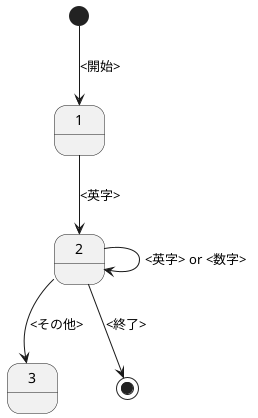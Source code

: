 @startuml read<name>
state 1 {

}

state 2 {

}

state 3 {

}
[*] -down-> 1: <開始>
1 -down-> 2: <英字>
2 -down-> 3: <その他>
2 --> 2: <英字> or <数字>
' 2 --> 2: <数字>
2 --> [*]: <終了>
@enduml